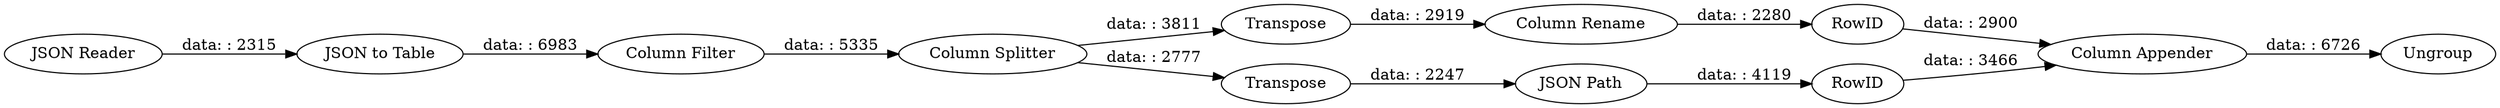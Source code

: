 digraph {
	"-6592496779583638952_31" [label="Column Filter"]
	"-6592496779583638952_37" [label="Column Appender"]
	"-6592496779583638952_42" [label=RowID]
	"-6592496779583638952_16" [label="JSON Path"]
	"-6592496779583638952_33" [label=Transpose]
	"-6592496779583638952_41" [label=RowID]
	"-6592496779583638952_34" [label=Transpose]
	"-6592496779583638952_38" [label=Ungroup]
	"-6592496779583638952_1" [label="JSON Reader"]
	"-6592496779583638952_28" [label="JSON to Table"]
	"-6592496779583638952_32" [label="Column Splitter"]
	"-6592496779583638952_36" [label="Column Rename"]
	"-6592496779583638952_32" -> "-6592496779583638952_33" [label="data: : 3811"]
	"-6592496779583638952_28" -> "-6592496779583638952_31" [label="data: : 6983"]
	"-6592496779583638952_42" -> "-6592496779583638952_37" [label="data: : 3466"]
	"-6592496779583638952_16" -> "-6592496779583638952_42" [label="data: : 4119"]
	"-6592496779583638952_34" -> "-6592496779583638952_16" [label="data: : 2247"]
	"-6592496779583638952_31" -> "-6592496779583638952_32" [label="data: : 5335"]
	"-6592496779583638952_32" -> "-6592496779583638952_34" [label="data: : 2777"]
	"-6592496779583638952_36" -> "-6592496779583638952_41" [label="data: : 2280"]
	"-6592496779583638952_1" -> "-6592496779583638952_28" [label="data: : 2315"]
	"-6592496779583638952_41" -> "-6592496779583638952_37" [label="data: : 2900"]
	"-6592496779583638952_33" -> "-6592496779583638952_36" [label="data: : 2919"]
	"-6592496779583638952_37" -> "-6592496779583638952_38" [label="data: : 6726"]
	rankdir=LR
}
